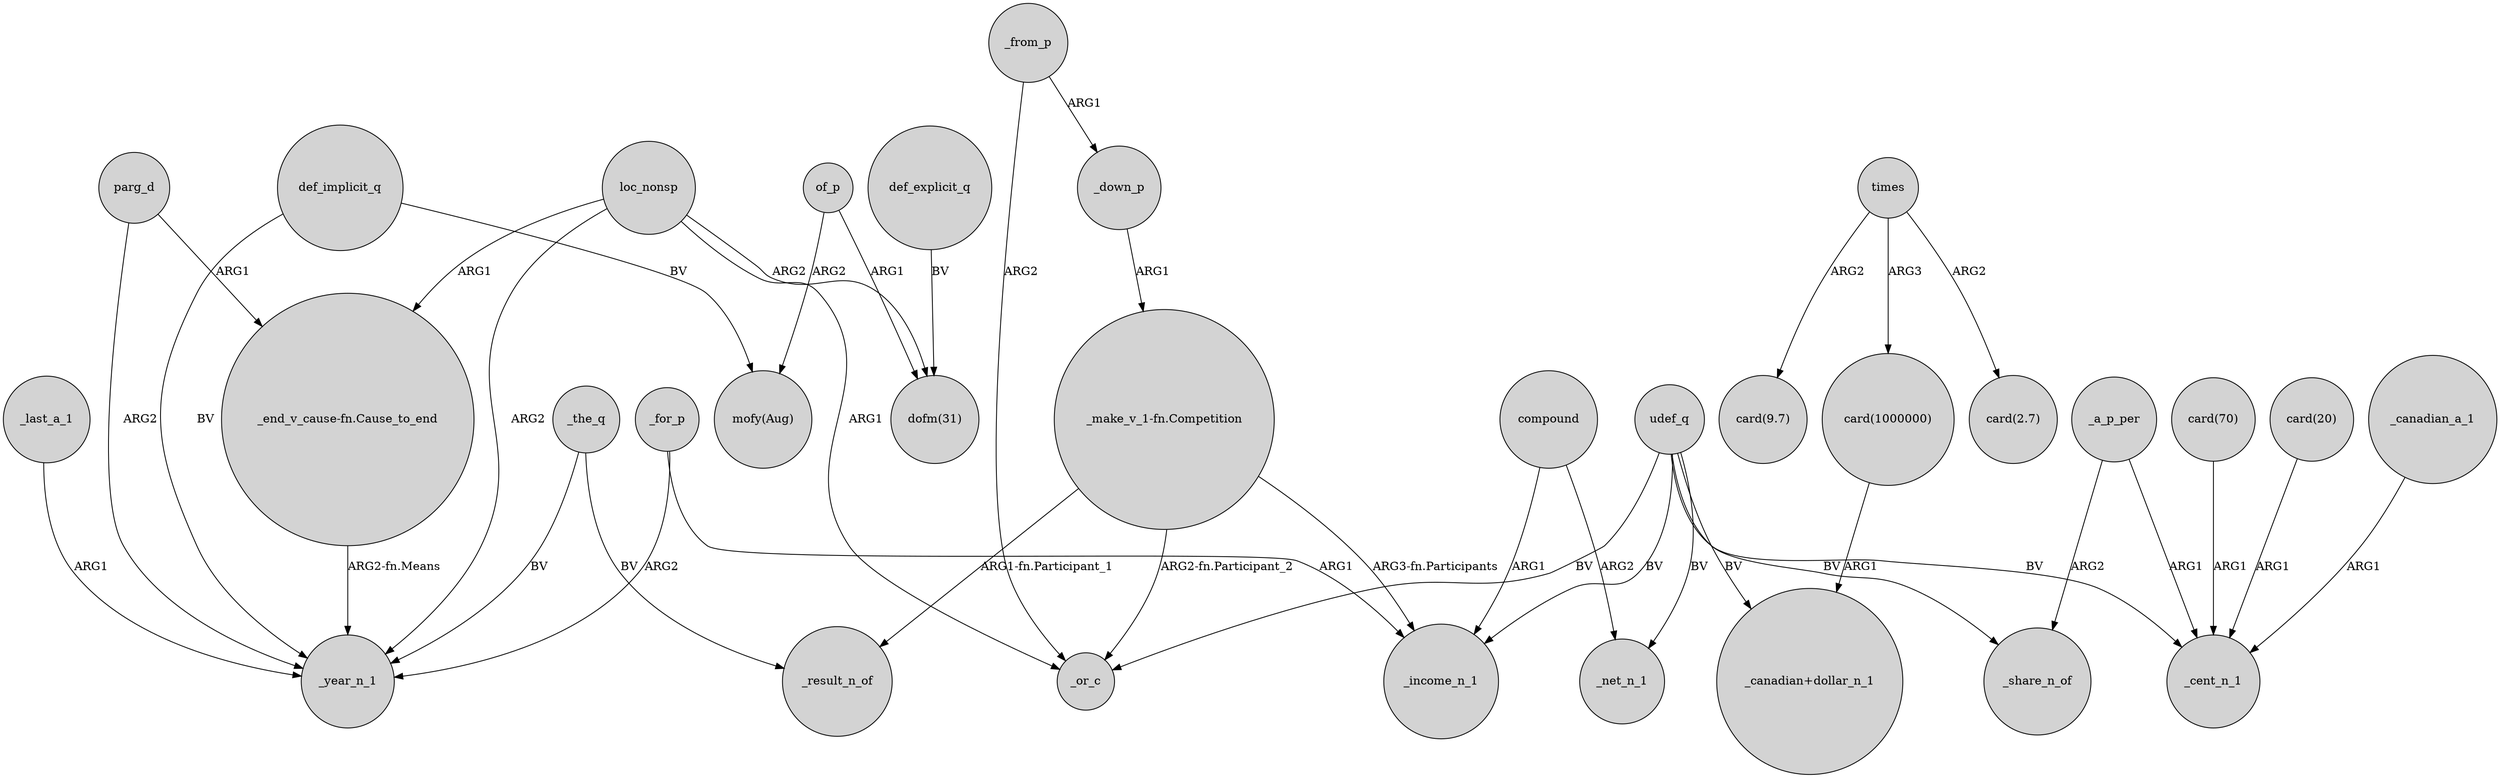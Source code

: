 digraph {
	node [shape=circle style=filled]
	parg_d -> "_end_v_cause-fn.Cause_to_end" [label=ARG1]
	"card(1000000)" -> "_canadian+dollar_n_1" [label=ARG1]
	"_make_v_1-fn.Competition" -> _result_n_of [label="ARG1-fn.Participant_1"]
	"card(20)" -> _cent_n_1 [label=ARG1]
	compound -> _net_n_1 [label=ARG2]
	"_make_v_1-fn.Competition" -> _or_c [label="ARG2-fn.Participant_2"]
	_a_p_per -> _cent_n_1 [label=ARG1]
	times -> "card(2.7)" [label=ARG2]
	def_implicit_q -> _year_n_1 [label=BV]
	udef_q -> _income_n_1 [label=BV]
	_for_p -> _income_n_1 [label=ARG1]
	"_make_v_1-fn.Competition" -> _income_n_1 [label="ARG3-fn.Participants"]
	times -> "card(9.7)" [label=ARG2]
	"_end_v_cause-fn.Cause_to_end" -> _year_n_1 [label="ARG2-fn.Means"]
	times -> "card(1000000)" [label=ARG3]
	of_p -> "dofm(31)" [label=ARG1]
	udef_q -> _cent_n_1 [label=BV]
	loc_nonsp -> _year_n_1 [label=ARG2]
	udef_q -> _or_c [label=BV]
	udef_q -> "_canadian+dollar_n_1" [label=BV]
	of_p -> "mofy(Aug)" [label=ARG2]
	_down_p -> "_make_v_1-fn.Competition" [label=ARG1]
	_from_p -> _down_p [label=ARG1]
	compound -> _income_n_1 [label=ARG1]
	_a_p_per -> _share_n_of [label=ARG2]
	_the_q -> _year_n_1 [label=BV]
	_canadian_a_1 -> _cent_n_1 [label=ARG1]
	udef_q -> _share_n_of [label=BV]
	_the_q -> _result_n_of [label=BV]
	udef_q -> _net_n_1 [label=BV]
	_last_a_1 -> _year_n_1 [label=ARG1]
	def_implicit_q -> "mofy(Aug)" [label=BV]
	loc_nonsp -> "_end_v_cause-fn.Cause_to_end" [label=ARG1]
	_from_p -> _or_c [label=ARG2]
	loc_nonsp -> _or_c [label=ARG1]
	def_explicit_q -> "dofm(31)" [label=BV]
	loc_nonsp -> "dofm(31)" [label=ARG2]
	parg_d -> _year_n_1 [label=ARG2]
	_for_p -> _year_n_1 [label=ARG2]
	"card(70)" -> _cent_n_1 [label=ARG1]
}
